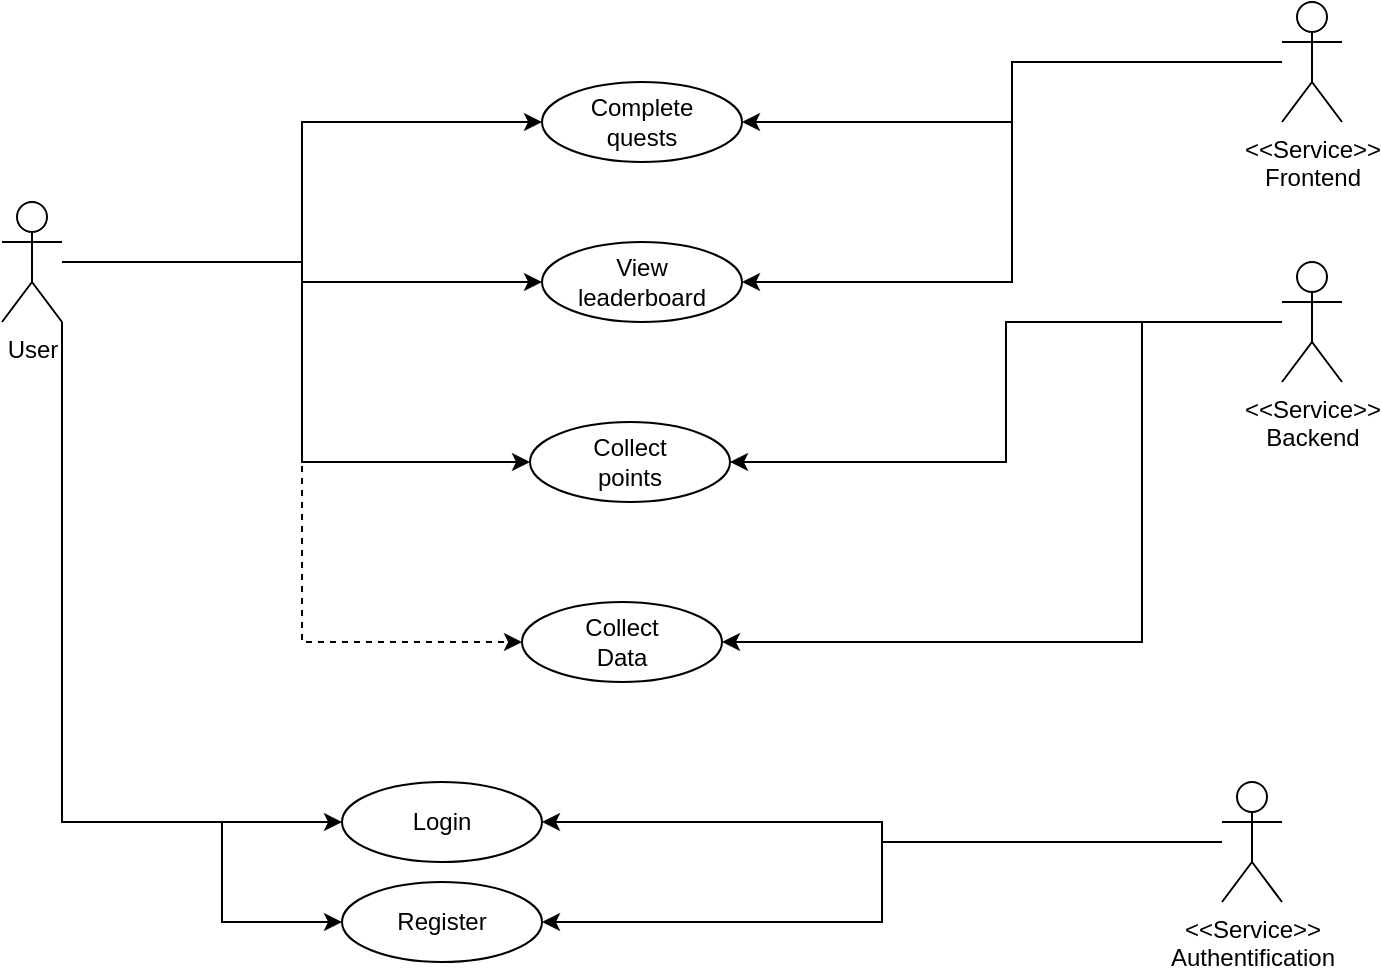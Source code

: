 <mxfile version="21.2.9" type="device">
  <diagram name="Page-1" id="D8gVx_n0QD8tf8f8Ypey">
    <mxGraphModel dx="1148" dy="636" grid="1" gridSize="10" guides="1" tooltips="1" connect="1" arrows="1" fold="1" page="1" pageScale="1" pageWidth="827" pageHeight="1169" math="0" shadow="0">
      <root>
        <mxCell id="0" />
        <mxCell id="1" parent="0" />
        <mxCell id="JrDk5qaiKjgMLHOQlopK-28" style="edgeStyle=orthogonalEdgeStyle;rounded=0;orthogonalLoop=1;jettySize=auto;html=1;exitX=1;exitY=1;exitDx=0;exitDy=0;exitPerimeter=0;entryX=0;entryY=0.5;entryDx=0;entryDy=0;" edge="1" parent="1" source="JrDk5qaiKjgMLHOQlopK-1" target="JrDk5qaiKjgMLHOQlopK-4">
          <mxGeometry relative="1" as="geometry" />
        </mxCell>
        <mxCell id="JrDk5qaiKjgMLHOQlopK-32" style="edgeStyle=orthogonalEdgeStyle;rounded=0;orthogonalLoop=1;jettySize=auto;html=1;entryX=0;entryY=0.5;entryDx=0;entryDy=0;" edge="1" parent="1" source="JrDk5qaiKjgMLHOQlopK-1" target="JrDk5qaiKjgMLHOQlopK-8">
          <mxGeometry relative="1" as="geometry" />
        </mxCell>
        <mxCell id="JrDk5qaiKjgMLHOQlopK-33" style="edgeStyle=orthogonalEdgeStyle;rounded=0;orthogonalLoop=1;jettySize=auto;html=1;entryX=0;entryY=0.5;entryDx=0;entryDy=0;" edge="1" parent="1" source="JrDk5qaiKjgMLHOQlopK-1" target="JrDk5qaiKjgMLHOQlopK-10">
          <mxGeometry relative="1" as="geometry" />
        </mxCell>
        <mxCell id="JrDk5qaiKjgMLHOQlopK-34" style="edgeStyle=orthogonalEdgeStyle;rounded=0;orthogonalLoop=1;jettySize=auto;html=1;entryX=0;entryY=0.5;entryDx=0;entryDy=0;" edge="1" parent="1" source="JrDk5qaiKjgMLHOQlopK-1" target="JrDk5qaiKjgMLHOQlopK-16">
          <mxGeometry relative="1" as="geometry">
            <Array as="points">
              <mxPoint x="200" y="210" />
              <mxPoint x="200" y="310" />
            </Array>
          </mxGeometry>
        </mxCell>
        <mxCell id="JrDk5qaiKjgMLHOQlopK-35" style="edgeStyle=orthogonalEdgeStyle;rounded=0;orthogonalLoop=1;jettySize=auto;html=1;entryX=0;entryY=0.5;entryDx=0;entryDy=0;dashed=1;" edge="1" parent="1" source="JrDk5qaiKjgMLHOQlopK-1" target="JrDk5qaiKjgMLHOQlopK-18">
          <mxGeometry relative="1" as="geometry">
            <Array as="points">
              <mxPoint x="200" y="210" />
              <mxPoint x="200" y="400" />
            </Array>
          </mxGeometry>
        </mxCell>
        <mxCell id="JrDk5qaiKjgMLHOQlopK-1" value="User" style="shape=umlActor;html=1;verticalLabelPosition=bottom;verticalAlign=top;align=center;" vertex="1" parent="1">
          <mxGeometry x="50" y="180" width="30" height="60" as="geometry" />
        </mxCell>
        <mxCell id="JrDk5qaiKjgMLHOQlopK-4" value="" style="ellipse;whiteSpace=wrap;html=1;" vertex="1" parent="1">
          <mxGeometry x="220" y="470" width="100" height="40" as="geometry" />
        </mxCell>
        <mxCell id="JrDk5qaiKjgMLHOQlopK-5" value="Login" style="text;html=1;strokeColor=none;fillColor=none;align=center;verticalAlign=middle;whiteSpace=wrap;rounded=0;" vertex="1" parent="1">
          <mxGeometry x="240" y="475" width="60" height="30" as="geometry" />
        </mxCell>
        <mxCell id="JrDk5qaiKjgMLHOQlopK-6" value="" style="ellipse;whiteSpace=wrap;html=1;" vertex="1" parent="1">
          <mxGeometry x="220" y="520" width="100" height="40" as="geometry" />
        </mxCell>
        <mxCell id="JrDk5qaiKjgMLHOQlopK-7" value="Register" style="text;html=1;strokeColor=none;fillColor=none;align=center;verticalAlign=middle;whiteSpace=wrap;rounded=0;" vertex="1" parent="1">
          <mxGeometry x="240" y="525" width="60" height="30" as="geometry" />
        </mxCell>
        <mxCell id="JrDk5qaiKjgMLHOQlopK-8" value="" style="ellipse;whiteSpace=wrap;html=1;" vertex="1" parent="1">
          <mxGeometry x="320" y="120" width="100" height="40" as="geometry" />
        </mxCell>
        <mxCell id="JrDk5qaiKjgMLHOQlopK-9" value="Complete quests" style="text;html=1;strokeColor=none;fillColor=none;align=center;verticalAlign=middle;whiteSpace=wrap;rounded=0;" vertex="1" parent="1">
          <mxGeometry x="340" y="125" width="60" height="30" as="geometry" />
        </mxCell>
        <mxCell id="JrDk5qaiKjgMLHOQlopK-10" value="" style="ellipse;whiteSpace=wrap;html=1;" vertex="1" parent="1">
          <mxGeometry x="320" y="200" width="100" height="40" as="geometry" />
        </mxCell>
        <mxCell id="JrDk5qaiKjgMLHOQlopK-11" value="View leaderboard" style="text;html=1;strokeColor=none;fillColor=none;align=center;verticalAlign=middle;whiteSpace=wrap;rounded=0;" vertex="1" parent="1">
          <mxGeometry x="340" y="205" width="60" height="30" as="geometry" />
        </mxCell>
        <mxCell id="JrDk5qaiKjgMLHOQlopK-30" style="edgeStyle=orthogonalEdgeStyle;rounded=0;orthogonalLoop=1;jettySize=auto;html=1;entryX=1;entryY=0.5;entryDx=0;entryDy=0;" edge="1" parent="1" source="JrDk5qaiKjgMLHOQlopK-15" target="JrDk5qaiKjgMLHOQlopK-4">
          <mxGeometry relative="1" as="geometry" />
        </mxCell>
        <mxCell id="JrDk5qaiKjgMLHOQlopK-31" style="edgeStyle=orthogonalEdgeStyle;rounded=0;orthogonalLoop=1;jettySize=auto;html=1;entryX=1;entryY=0.5;entryDx=0;entryDy=0;" edge="1" parent="1" source="JrDk5qaiKjgMLHOQlopK-15" target="JrDk5qaiKjgMLHOQlopK-6">
          <mxGeometry relative="1" as="geometry" />
        </mxCell>
        <mxCell id="JrDk5qaiKjgMLHOQlopK-15" value="&amp;lt;&amp;lt;Service&amp;gt;&amp;gt;&lt;br&gt;Authentification" style="shape=umlActor;html=1;verticalLabelPosition=bottom;verticalAlign=top;align=center;" vertex="1" parent="1">
          <mxGeometry x="660" y="470" width="30" height="60" as="geometry" />
        </mxCell>
        <mxCell id="JrDk5qaiKjgMLHOQlopK-16" value="" style="ellipse;whiteSpace=wrap;html=1;" vertex="1" parent="1">
          <mxGeometry x="314" y="290" width="100" height="40" as="geometry" />
        </mxCell>
        <mxCell id="JrDk5qaiKjgMLHOQlopK-17" value="Collect points" style="text;html=1;strokeColor=none;fillColor=none;align=center;verticalAlign=middle;whiteSpace=wrap;rounded=0;" vertex="1" parent="1">
          <mxGeometry x="334" y="295" width="60" height="30" as="geometry" />
        </mxCell>
        <mxCell id="JrDk5qaiKjgMLHOQlopK-18" value="" style="ellipse;whiteSpace=wrap;html=1;" vertex="1" parent="1">
          <mxGeometry x="310" y="380" width="100" height="40" as="geometry" />
        </mxCell>
        <mxCell id="JrDk5qaiKjgMLHOQlopK-19" value="Collect Data" style="text;html=1;strokeColor=none;fillColor=none;align=center;verticalAlign=middle;whiteSpace=wrap;rounded=0;" vertex="1" parent="1">
          <mxGeometry x="330" y="385" width="60" height="30" as="geometry" />
        </mxCell>
        <mxCell id="JrDk5qaiKjgMLHOQlopK-43" style="edgeStyle=orthogonalEdgeStyle;rounded=0;orthogonalLoop=1;jettySize=auto;html=1;entryX=1;entryY=0.5;entryDx=0;entryDy=0;" edge="1" parent="1" source="JrDk5qaiKjgMLHOQlopK-22" target="JrDk5qaiKjgMLHOQlopK-18">
          <mxGeometry relative="1" as="geometry">
            <Array as="points">
              <mxPoint x="620" y="240" />
              <mxPoint x="620" y="400" />
            </Array>
          </mxGeometry>
        </mxCell>
        <mxCell id="JrDk5qaiKjgMLHOQlopK-44" style="edgeStyle=orthogonalEdgeStyle;rounded=0;orthogonalLoop=1;jettySize=auto;html=1;entryX=1;entryY=0.5;entryDx=0;entryDy=0;" edge="1" parent="1" source="JrDk5qaiKjgMLHOQlopK-22" target="JrDk5qaiKjgMLHOQlopK-16">
          <mxGeometry relative="1" as="geometry" />
        </mxCell>
        <mxCell id="JrDk5qaiKjgMLHOQlopK-22" value="&amp;lt;&amp;lt;Service&amp;gt;&amp;gt;&lt;br&gt;Backend" style="shape=umlActor;html=1;verticalLabelPosition=bottom;verticalAlign=top;align=center;" vertex="1" parent="1">
          <mxGeometry x="690" y="210" width="30" height="60" as="geometry" />
        </mxCell>
        <mxCell id="JrDk5qaiKjgMLHOQlopK-29" value="" style="endArrow=classic;html=1;rounded=0;entryX=0;entryY=0.5;entryDx=0;entryDy=0;" edge="1" parent="1" target="JrDk5qaiKjgMLHOQlopK-6">
          <mxGeometry width="50" height="50" relative="1" as="geometry">
            <mxPoint x="160" y="490" as="sourcePoint" />
            <mxPoint x="130" y="490" as="targetPoint" />
            <Array as="points">
              <mxPoint x="160" y="540" />
            </Array>
          </mxGeometry>
        </mxCell>
        <mxCell id="JrDk5qaiKjgMLHOQlopK-46" style="edgeStyle=orthogonalEdgeStyle;rounded=0;orthogonalLoop=1;jettySize=auto;html=1;entryX=1;entryY=0.5;entryDx=0;entryDy=0;" edge="1" parent="1" source="JrDk5qaiKjgMLHOQlopK-37" target="JrDk5qaiKjgMLHOQlopK-8">
          <mxGeometry relative="1" as="geometry" />
        </mxCell>
        <mxCell id="JrDk5qaiKjgMLHOQlopK-47" style="edgeStyle=orthogonalEdgeStyle;rounded=0;orthogonalLoop=1;jettySize=auto;html=1;entryX=1;entryY=0.5;entryDx=0;entryDy=0;" edge="1" parent="1" source="JrDk5qaiKjgMLHOQlopK-37" target="JrDk5qaiKjgMLHOQlopK-10">
          <mxGeometry relative="1" as="geometry" />
        </mxCell>
        <mxCell id="JrDk5qaiKjgMLHOQlopK-37" value="&amp;lt;&amp;lt;Service&amp;gt;&amp;gt;&lt;br&gt;Frontend" style="shape=umlActor;html=1;verticalLabelPosition=bottom;verticalAlign=top;align=center;" vertex="1" parent="1">
          <mxGeometry x="690" y="80" width="30" height="60" as="geometry" />
        </mxCell>
      </root>
    </mxGraphModel>
  </diagram>
</mxfile>

